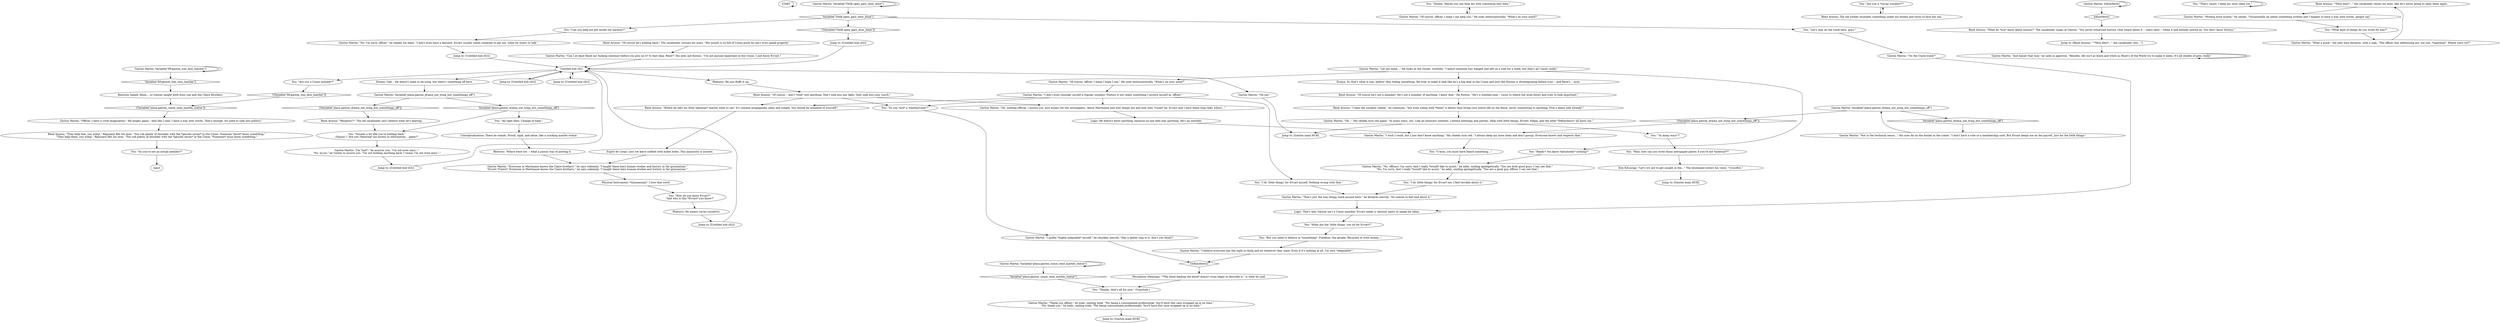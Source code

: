# PLAZA / GASTON CASE
# The Case
# ==================================================
digraph G {
	  0 [label="START"];
	  1 [label="input"];
	  2 [label="Gaston Martin: \"Not in the technical sense...\" His eyes fix on the boules in the crater. \"I don't have a vote or a membership card. But Evrart keeps me on the payroll. Just for the little things.\""];
	  3 [label="Drama: So that's what it was, before! Him hiding something. He tries to make it look like he's a big deal in the Union and now the illusion is disintegrating before your -- and René's -- eyes."];
	  4 [label="You: \"Shame. Maybe you can help me with something else then.\""];
	  5 [label="Jump to: [Gaston main HUB]"];
	  6 [label="You: \"So you're not an actual member?\""];
	  7 [label="Rhetoric: He means caviar-socialists."];
	  8 [label="Gaston Martin: \"Everyone in Martinaise knows the Claire brothers,\" he says solemnly. \"I taught these boys human studies and history in the gymnasium.\"\n\"Evrart *Claire*. Everyone in Martinaise knows the Claire brothers,\" he says solemnly. \"I taught these boys human studies and history in the gymnasium.\""];
	  9 [label="Jump to: [Untitled hub (02)]"];
	  10 [label="You: \"Are you a *caviar socialist*?\""];
	  11 [label="Conceptualization: There he stands. Proud, rigid, and alone, like a cracking marble statue."];
	  12 [label="Gaston Martin: \"Of course, officer, I hope I can help you.\" He nods enthusiastically. \"What's on your mind?\""];
	  13 [label="Gaston Martin: \"Of course, officer, I mean I hope I can.\" He nods enthusiastically. \"What's on your mind?\""];
	  14 [label="You: \"C'mon, you must have heard something...\""];
	  15 [label="Drama: Odd... He doesn't seem to be lying, but there's something off here."];
	  16 [label="You: \"What are the 'little things' you do for Evrart?\""];
	  17 [label="Gaston Martin: Variable[\"TASK.open_gary_door_done\"]"];
	  18 [label="Variable[\"TASK.open_gary_door_done\"]", shape=diamond];
	  19 [label="!(Variable[\"TASK.open_gary_door_done\"])", shape=diamond];
	  20 [label="You: \"I do 'little things' for Evrart too. I feel terrible about it.\""];
	  21 [label="René Arnoux: \"Then help him, you wimp.\" Reproach fills his eyes. \"You rub plenty of shoulder with the *gauche caviar* in the Union. Someone *must* know something.\"\n\"Then help them, you wimp.\" Reproach fills his eyes. \"You rub plenty of shoulder with the *gauche caviar* in the Union. *Someone* must know something.\"
"];
	  22 [label="Rhetoric: He just fluffs it up."];
	  23 [label="You: \"How do you know Evrart?\"\n\"And who is this *Evrart* you know?\""];
	  24 [label="Gaston Martin: Variable[\"XP.gaston_was_leos_teacher\"]"];
	  25 [label="Variable[\"XP.gaston_was_leos_teacher\"]", shape=diamond];
	  26 [label="!(Variable[\"XP.gaston_was_leos_teacher\"])", shape=diamond];
	  27 [label="Gaston Martin: \"Oh...\" His cheeks turn red again. \"In many ways, yes. Like an honorary member. I attend meetings and parties. Help with little things. Evrart, Edgar, and the older *Débardeurs* all know me.\""];
	  28 [label="Jump to: [Untitled hub (02)]"];
	  29 [label="You: \"Can you help me get inside the harbour?\""];
	  30 [label="You: \"I do 'little things' for Evrart myself. Nothing wrong with that.\""];
	  31 [label="You: \"Wait, how can you write those newspaper pieces if you're not *political*?\""];
	  32 [label="Gaston Martin: \"Oh yes.\""];
	  33 [label="You: \"Thanks, that's all for now.\" (Conclude.)"];
	  34 [label="Gaston Martin: IsKimHere()"];
	  35 [label="IsKimHere()", shape=diamond];
	  36 [label="!(IsKimHere())", shape=diamond];
	  37 [label="Jump to: [René Arnoux: \"\"*Mon dieu*...\" the carabineer clos...\"]"];
	  38 [label="René Arnoux: The old soldier mumbles something under his breath and turns to face the sea."];
	  39 [label="Gaston Martin: \"I don't even consider myself a regular socialist. Politics is not really something I involve myself in, officer.\""];
	  40 [label="Jump to: [Gaston main HUB]"];
	  41 [label="Esprit de Corps: Lest we leave riddled with bullet holes. This animosity is ancient."];
	  42 [label="Logic: That's why Gaston isn't a Union member. Evrart needs a 'neutral' party to speak his ideas."];
	  43 [label="Jump to: [Untitled hub (02)]"];
	  44 [label="Gaston Martin: \"I wish I could, but I just don't know anything.\" His cheeks turn red. \"I always keep my nose clean and don't gossip. Everyone knows and respects that.\""];
	  45 [label="René Arnoux: \"Of course he's not a member! He's not a member of anything. I knew that.\" He frowns. \"He's a weathervane -- turns to where the wind blows and tries to look important.\""];
	  46 [label="Logic: He doesn't know anything, because no one tells him anything. He's an outsider."];
	  47 [label="René Arnoux: \"Where he tells his little *penman* exactly what to say! It's commie propaganda, plain and simple. You should be ashamed of yourself.\""];
	  48 [label="You: \"That's smart. I keep my nose clean too.\""];
	  49 [label="Gaston Martin: \"Just easier that way,\" he nods in approval. \"Besides, life isn't as black and white as René's of the World try to make it seem. It's all shades of grey really.\""];
	  50 [label="René Arnoux: \"*Mon dieu*...\" the carabineer closes his eyes, like he's never going to open them again."];
	  51 [label="Rhetoric: 'Where were we' -- what a joyous way of putting it."];
	  52 [label="Gaston Martin: Variable[\"plaza.gaston_conze_rene_marble_statue\"]"];
	  53 [label="Variable[\"plaza.gaston_conze_rene_marble_statue\"]", shape=diamond];
	  54 [label="!(Variable[\"plaza.gaston_conze_rene_marble_statue\"])", shape=diamond];
	  55 [label="René Arnoux: \"What do *you* know about history?\" The carabineer snaps at Gaston. \"You never witnessed history. Only heard about it -- years later -- when it had already moved on. You don't know history.\""];
	  56 [label="Kim Kitsuragi: \"Let's try not to get caught in the...\" The lieutenant lowers his voice: \"Crossfire.\""];
	  57 [label="Gaston Martin: \"Officer, I have a vivid imagination.\" He laughs again. \"And like I said, I have a way with words. That's enough. No need to sink into politics.\""];
	  58 [label="Perception (Hearing): \"*The blind leading the blind* doesn't even begin to describe it,\" is what he said."];
	  59 [label="Gaston Martin: \"What a prick,\" the jolly man declares, with a sigh. \"The officer was addressing me, not you, *capitaine*. Where were we?\""];
	  60 [label="Gaston Martin: \"Oh, nothing official, I assure you. Just essays for the newspapers. About Martinaise and how things are and how they *could* be. Evrart and I have these long talks where...\""];
	  61 [label="You: \"But you need to believe in *something*. Freedom, the people, Revachol or even money...\""];
	  62 [label="Gaston Martin: \"Writing work mostly,\" he smiles. \"Occasionally he needs something written and I happen to have a way with words, people say.\""];
	  63 [label="Jump to: [Untitled hub (02)]"];
	  64 [label="René Arnoux: \"Of course he's holding back.\" The carabineer crosses his arms. \"His mouth is so full of Union prick he can't even speak properly.\""];
	  65 [label="You: \"All right then. Change of topic.\""];
	  66 [label="René Arnoux: \"Of course -- don't *sink* into anything. Don't sink into any fight. Only sink into your couch.\""];
	  67 [label="Physical Instrument: *Gymnasium*. I love that word."];
	  68 [label="Jump to: [Untitled hub (02)]"];
	  69 [label="Reaction Speed: Hmm... so Gaston taught both Easy Leo and the Claire Brothers."];
	  70 [label="You: \"Let's stay on the track here, guys.\""];
	  71 [label="Gaston Martin: \"On the Union-track?\""];
	  72 [label="You: \"Really? You know *absolutely* nothing?\""];
	  73 [label="You: \"'In many ways'?\""];
	  74 [label="Jump to: [Gaston main HUB]"];
	  75 [label="Gaston Martin: \"No, officers, I'm sorry. And I really *would* like to assist,\" he adds, smiling apologetically. \"You are both good guys. I can see that.\"\n\"No, I'm sorry. And I really *would* like to assist,\" he adds, smiling apologetically. \"You are a good guy, officer. I can see that.\"
"];
	  76 [label="You: \"Are you a Union member?\""];
	  77 [label="You: \"What kind of things do you write for him?\""];
	  78 [label="Gaston Martin: \"I believe everyone has the right to think and do whatever they want. Even if it's nothing at all. I'm very *adaptable*.\""];
	  79 [label="Gaston Martin: \"I'm *not*,\" he assures you. \"I'm not even anyo---\"\n\"No, no-no,\" he rushes to assure you. \"I'm not holding anything back. I swear. I'm not even anyo---\"
"];
	  80 [label="Gaston Martin: \"Thank you officer,\" he nods, smiling wide. \"For being a consummate professional. You'll have this case wrapped up in no time.\"\n\"No, thank you,\" he nods, smiling wide. \"For being consummate professionals. You'll have this case wrapped up in no time.\"
"];
	  81 [label="Jump to: [Untitled hub (02)]"];
	  82 [label="Untitled hub (02)"];
	  83 [label="Gaston Martin: Variable[\"plaza.gaston_drama_not_lying_but_somethings_off\"]"];
	  84 [label="Variable[\"plaza.gaston_drama_not_lying_but_somethings_off\"]", shape=diamond];
	  85 [label="!(Variable[\"plaza.gaston_drama_not_lying_but_somethings_off\"])", shape=diamond];
	  86 [label="You: \"So you *are* a 'weathervane'?\""];
	  87 [label="You: \"Sounds a bit like you're holding back.\"\n(Squint.) \"Are you *denying* me access to information... again?\""];
	  88 [label="Gaston Martin: \"Can I at least finish my fucking sentence before you piss on it? Is that okay, René?\" His eyes are furious. \"I'm not anyone important in the Union. I just know Evrart.\""];
	  89 [label="Gaston Martin: Variable[\"plaza.gaston_drama_not_lying_but_somethings_off\"]"];
	  90 [label="Variable[\"plaza.gaston_drama_not_lying_but_somethings_off\"]", shape=diamond];
	  91 [label="!(Variable[\"plaza.gaston_drama_not_lying_but_somethings_off\"])", shape=diamond];
	  92 [label="René Arnoux: \"Respects?!\" The old carabineer can't believe what he's hearing."];
	  93 [label="René Arnoux: \"I hate the socialist rabble,\" he continues, \"but even siding with *them* is better than living your entire life on the fence, never committing to anything. Pick a damn side already!\""];
	  94 [label="Gaston Martin: \"That's just the way things work around here,\" he declares merrily. \"No reason to feel bad about it.\""];
	  95 [label="Gaston Martin: \"No, I'm sorry, officer.\" he shakes his head. \"I don't even have a keycard. Evrart usually sends someone to get me, when he wants to talk.\""];
	  96 [label="Gaston Martin: \"I prefer *highly-adaptable* myself,\" he chuckles merrily. \"Has a better ring to it, don't you think?\""];
	  97 [label="Gaston Martin: \"Let me think...\" He looks at the clouds, wistfully. \"I heard someone was hanged and left on a tree for a week, but that's all I know really.\""];
	  0 -> 0
	  2 -> 89
	  3 -> 45
	  4 -> 12
	  6 -> 1
	  7 -> 43
	  8 -> 67
	  9 -> 82
	  10 -> 38
	  11 -> 51
	  12 -> 4
	  13 -> 39
	  14 -> 75
	  15 -> 83
	  16 -> 61
	  17 -> 17
	  17 -> 18
	  18 -> 19
	  18 -> 29
	  18 -> 70
	  19 -> 68
	  20 -> 94
	  21 -> 6
	  22 -> 66
	  23 -> 7
	  24 -> 24
	  24 -> 25
	  25 -> 69
	  26 -> 54
	  27 -> 73
	  27 -> 5
	  28 -> 82
	  29 -> 95
	  30 -> 94
	  31 -> 56
	  32 -> 5
	  33 -> 80
	  34 -> 34
	  34 -> 35
	  35 -> 55
	  36 -> 58
	  37 -> 49
	  38 -> 10
	  39 -> 86
	  39 -> 60
	  39 -> 30
	  39 -> 47
	  41 -> 8
	  42 -> 16
	  43 -> 82
	  44 -> 14
	  45 -> 93
	  46 -> 44
	  47 -> 41
	  48 -> 48
	  49 -> 49
	  50 -> 62
	  51 -> 8
	  52 -> 52
	  52 -> 53
	  53 -> 33
	  54 -> 57
	  55 -> 37
	  56 -> 40
	  57 -> 21
	  58 -> 33
	  59 -> 50
	  60 -> 46
	  61 -> 78
	  62 -> 77
	  63 -> 82
	  64 -> 88
	  65 -> 11
	  66 -> 60
	  66 -> 86
	  66 -> 47
	  67 -> 23
	  68 -> 82
	  69 -> 54
	  70 -> 71
	  71 -> 42
	  72 -> 75
	  73 -> 31
	  75 -> 20
	  76 -> 26
	  77 -> 59
	  78 -> 36
	  79 -> 63
	  80 -> 74
	  81 -> 82
	  82 -> 32
	  82 -> 9
	  82 -> 76
	  82 -> 15
	  82 -> 22
	  82 -> 28
	  83 -> 84
	  83 -> 85
	  84 -> 65
	  84 -> 87
	  85 -> 92
	  86 -> 96
	  87 -> 79
	  88 -> 82
	  89 -> 90
	  89 -> 91
	  90 -> 2
	  91 -> 44
	  92 -> 87
	  93 -> 27
	  94 -> 42
	  95 -> 81
	  96 -> 36
	  97 -> 72
	  97 -> 3
	  97 -> 13
}

